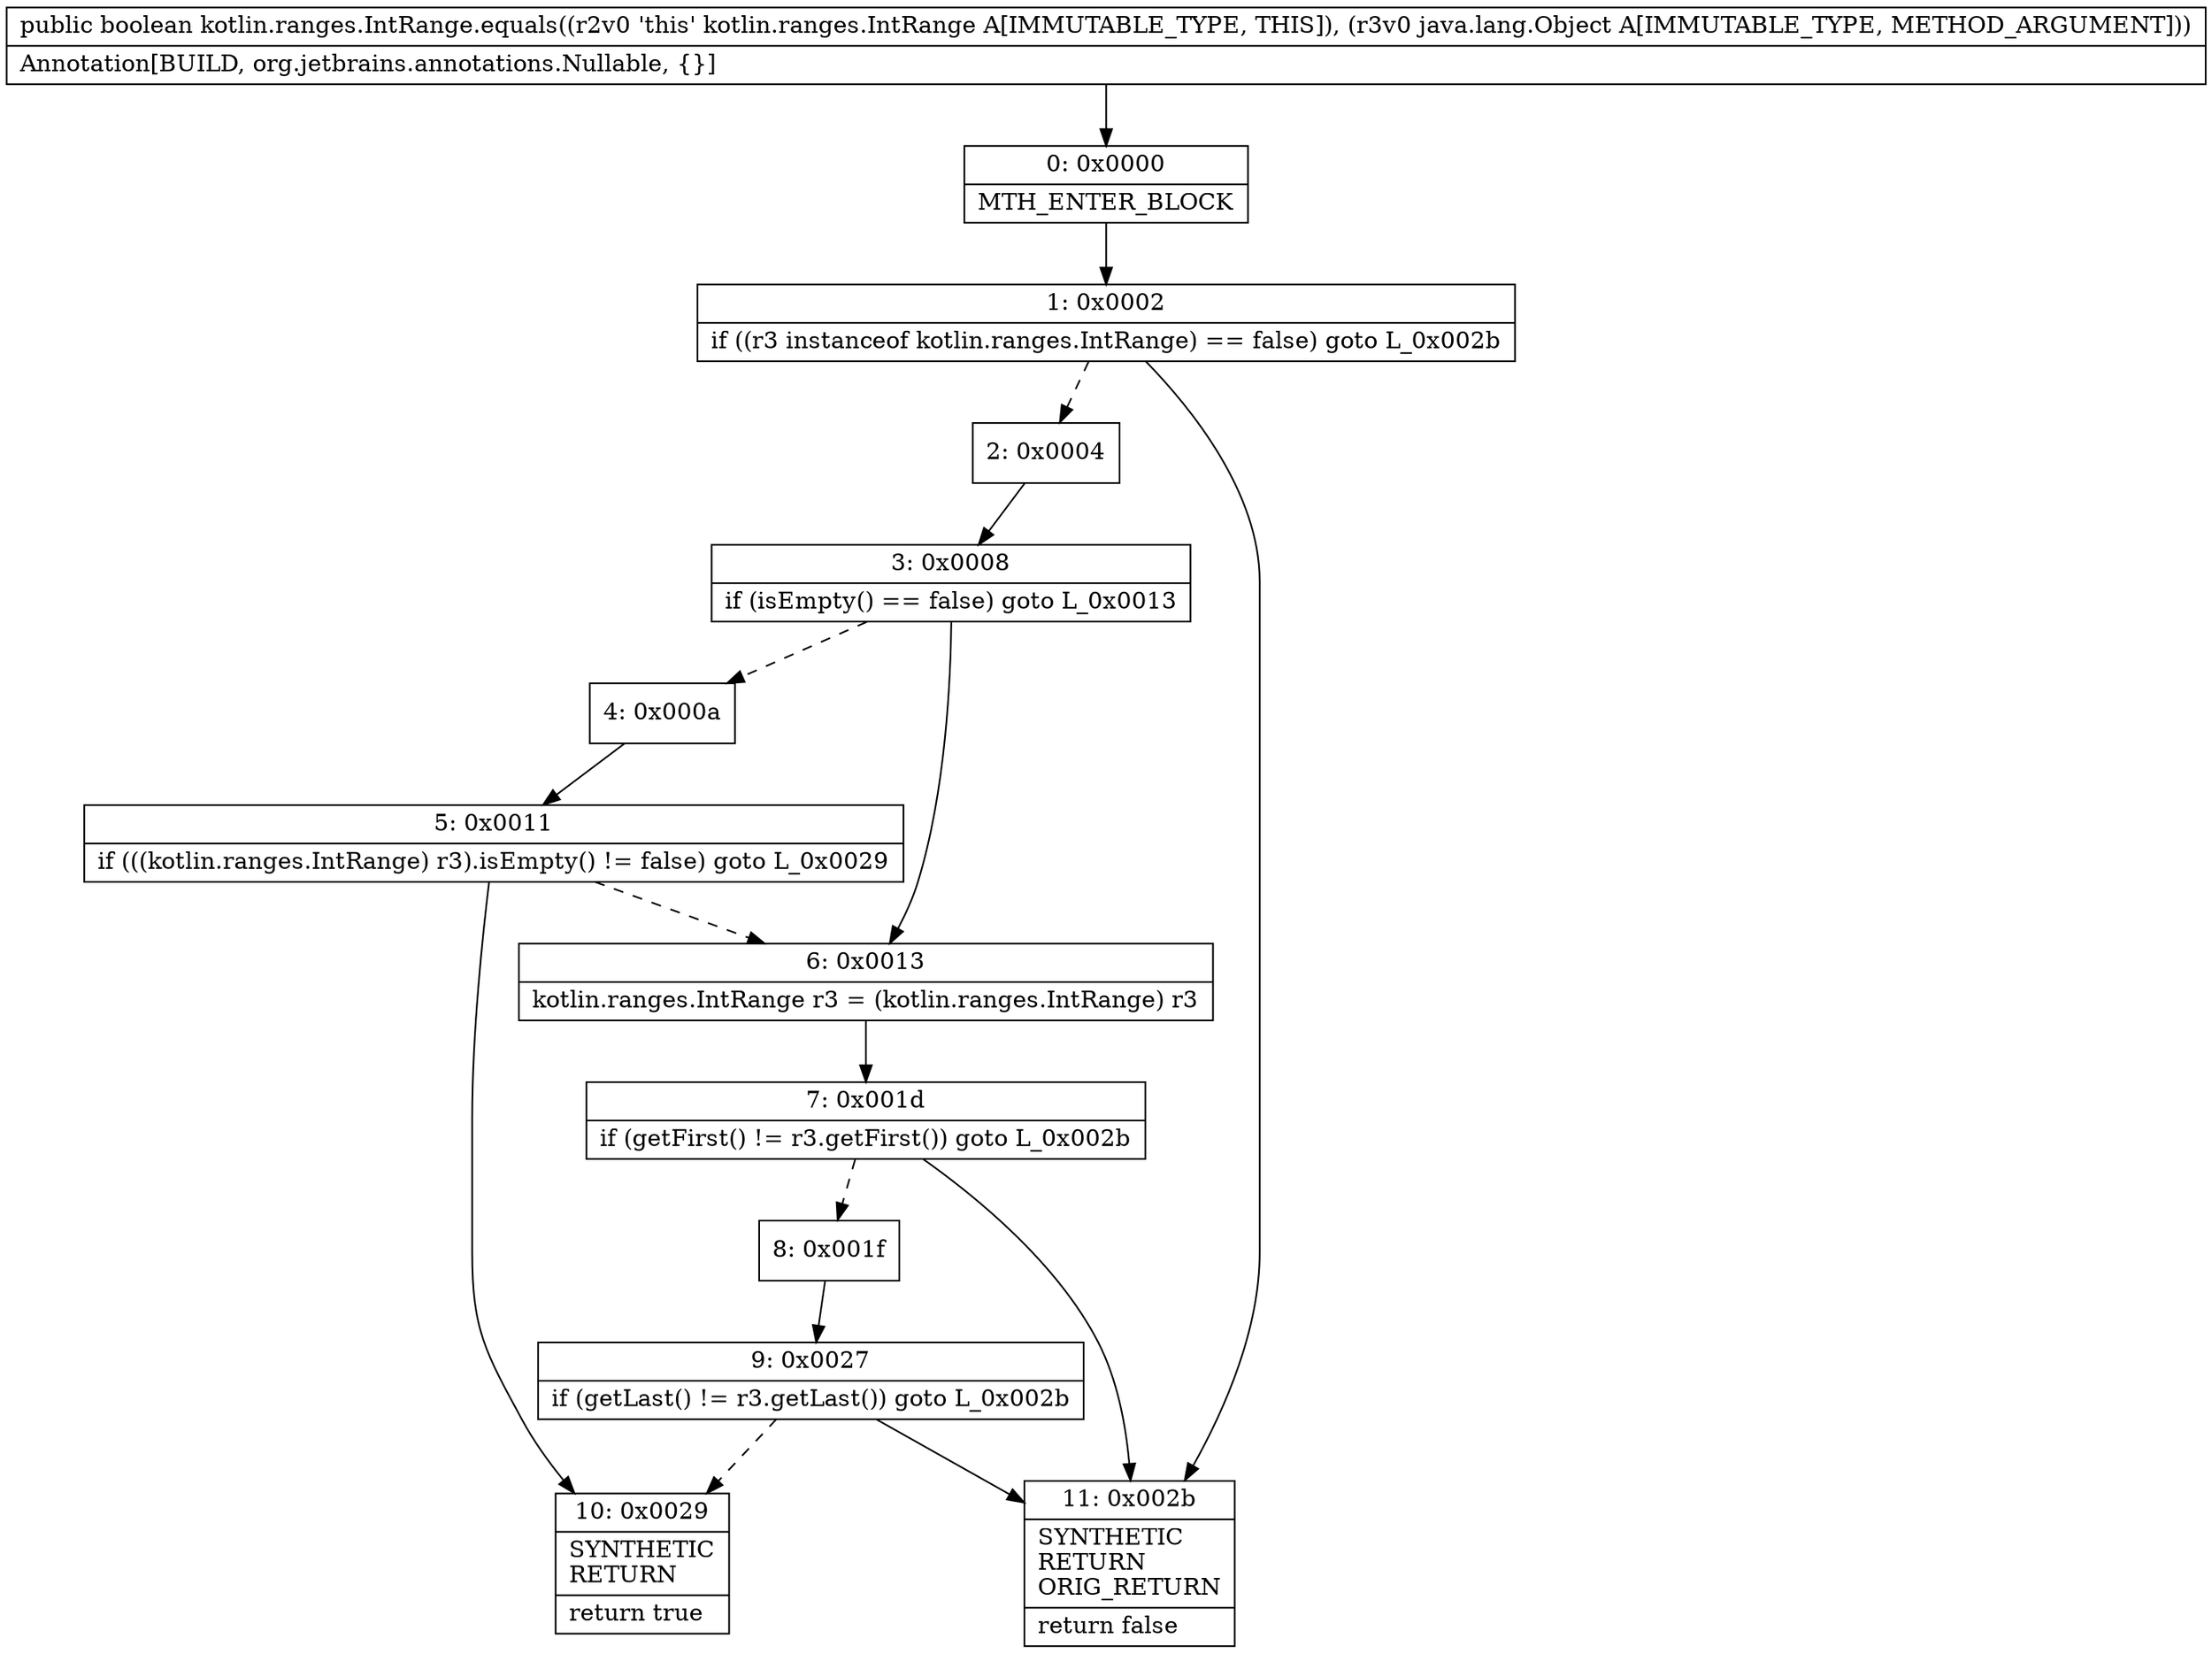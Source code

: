 digraph "CFG forkotlin.ranges.IntRange.equals(Ljava\/lang\/Object;)Z" {
Node_0 [shape=record,label="{0\:\ 0x0000|MTH_ENTER_BLOCK\l}"];
Node_1 [shape=record,label="{1\:\ 0x0002|if ((r3 instanceof kotlin.ranges.IntRange) == false) goto L_0x002b\l}"];
Node_2 [shape=record,label="{2\:\ 0x0004}"];
Node_3 [shape=record,label="{3\:\ 0x0008|if (isEmpty() == false) goto L_0x0013\l}"];
Node_4 [shape=record,label="{4\:\ 0x000a}"];
Node_5 [shape=record,label="{5\:\ 0x0011|if (((kotlin.ranges.IntRange) r3).isEmpty() != false) goto L_0x0029\l}"];
Node_6 [shape=record,label="{6\:\ 0x0013|kotlin.ranges.IntRange r3 = (kotlin.ranges.IntRange) r3\l}"];
Node_7 [shape=record,label="{7\:\ 0x001d|if (getFirst() != r3.getFirst()) goto L_0x002b\l}"];
Node_8 [shape=record,label="{8\:\ 0x001f}"];
Node_9 [shape=record,label="{9\:\ 0x0027|if (getLast() != r3.getLast()) goto L_0x002b\l}"];
Node_10 [shape=record,label="{10\:\ 0x0029|SYNTHETIC\lRETURN\l|return true\l}"];
Node_11 [shape=record,label="{11\:\ 0x002b|SYNTHETIC\lRETURN\lORIG_RETURN\l|return false\l}"];
MethodNode[shape=record,label="{public boolean kotlin.ranges.IntRange.equals((r2v0 'this' kotlin.ranges.IntRange A[IMMUTABLE_TYPE, THIS]), (r3v0 java.lang.Object A[IMMUTABLE_TYPE, METHOD_ARGUMENT]))  | Annotation[BUILD, org.jetbrains.annotations.Nullable, \{\}]\l}"];
MethodNode -> Node_0;
Node_0 -> Node_1;
Node_1 -> Node_2[style=dashed];
Node_1 -> Node_11;
Node_2 -> Node_3;
Node_3 -> Node_4[style=dashed];
Node_3 -> Node_6;
Node_4 -> Node_5;
Node_5 -> Node_6[style=dashed];
Node_5 -> Node_10;
Node_6 -> Node_7;
Node_7 -> Node_8[style=dashed];
Node_7 -> Node_11;
Node_8 -> Node_9;
Node_9 -> Node_10[style=dashed];
Node_9 -> Node_11;
}

